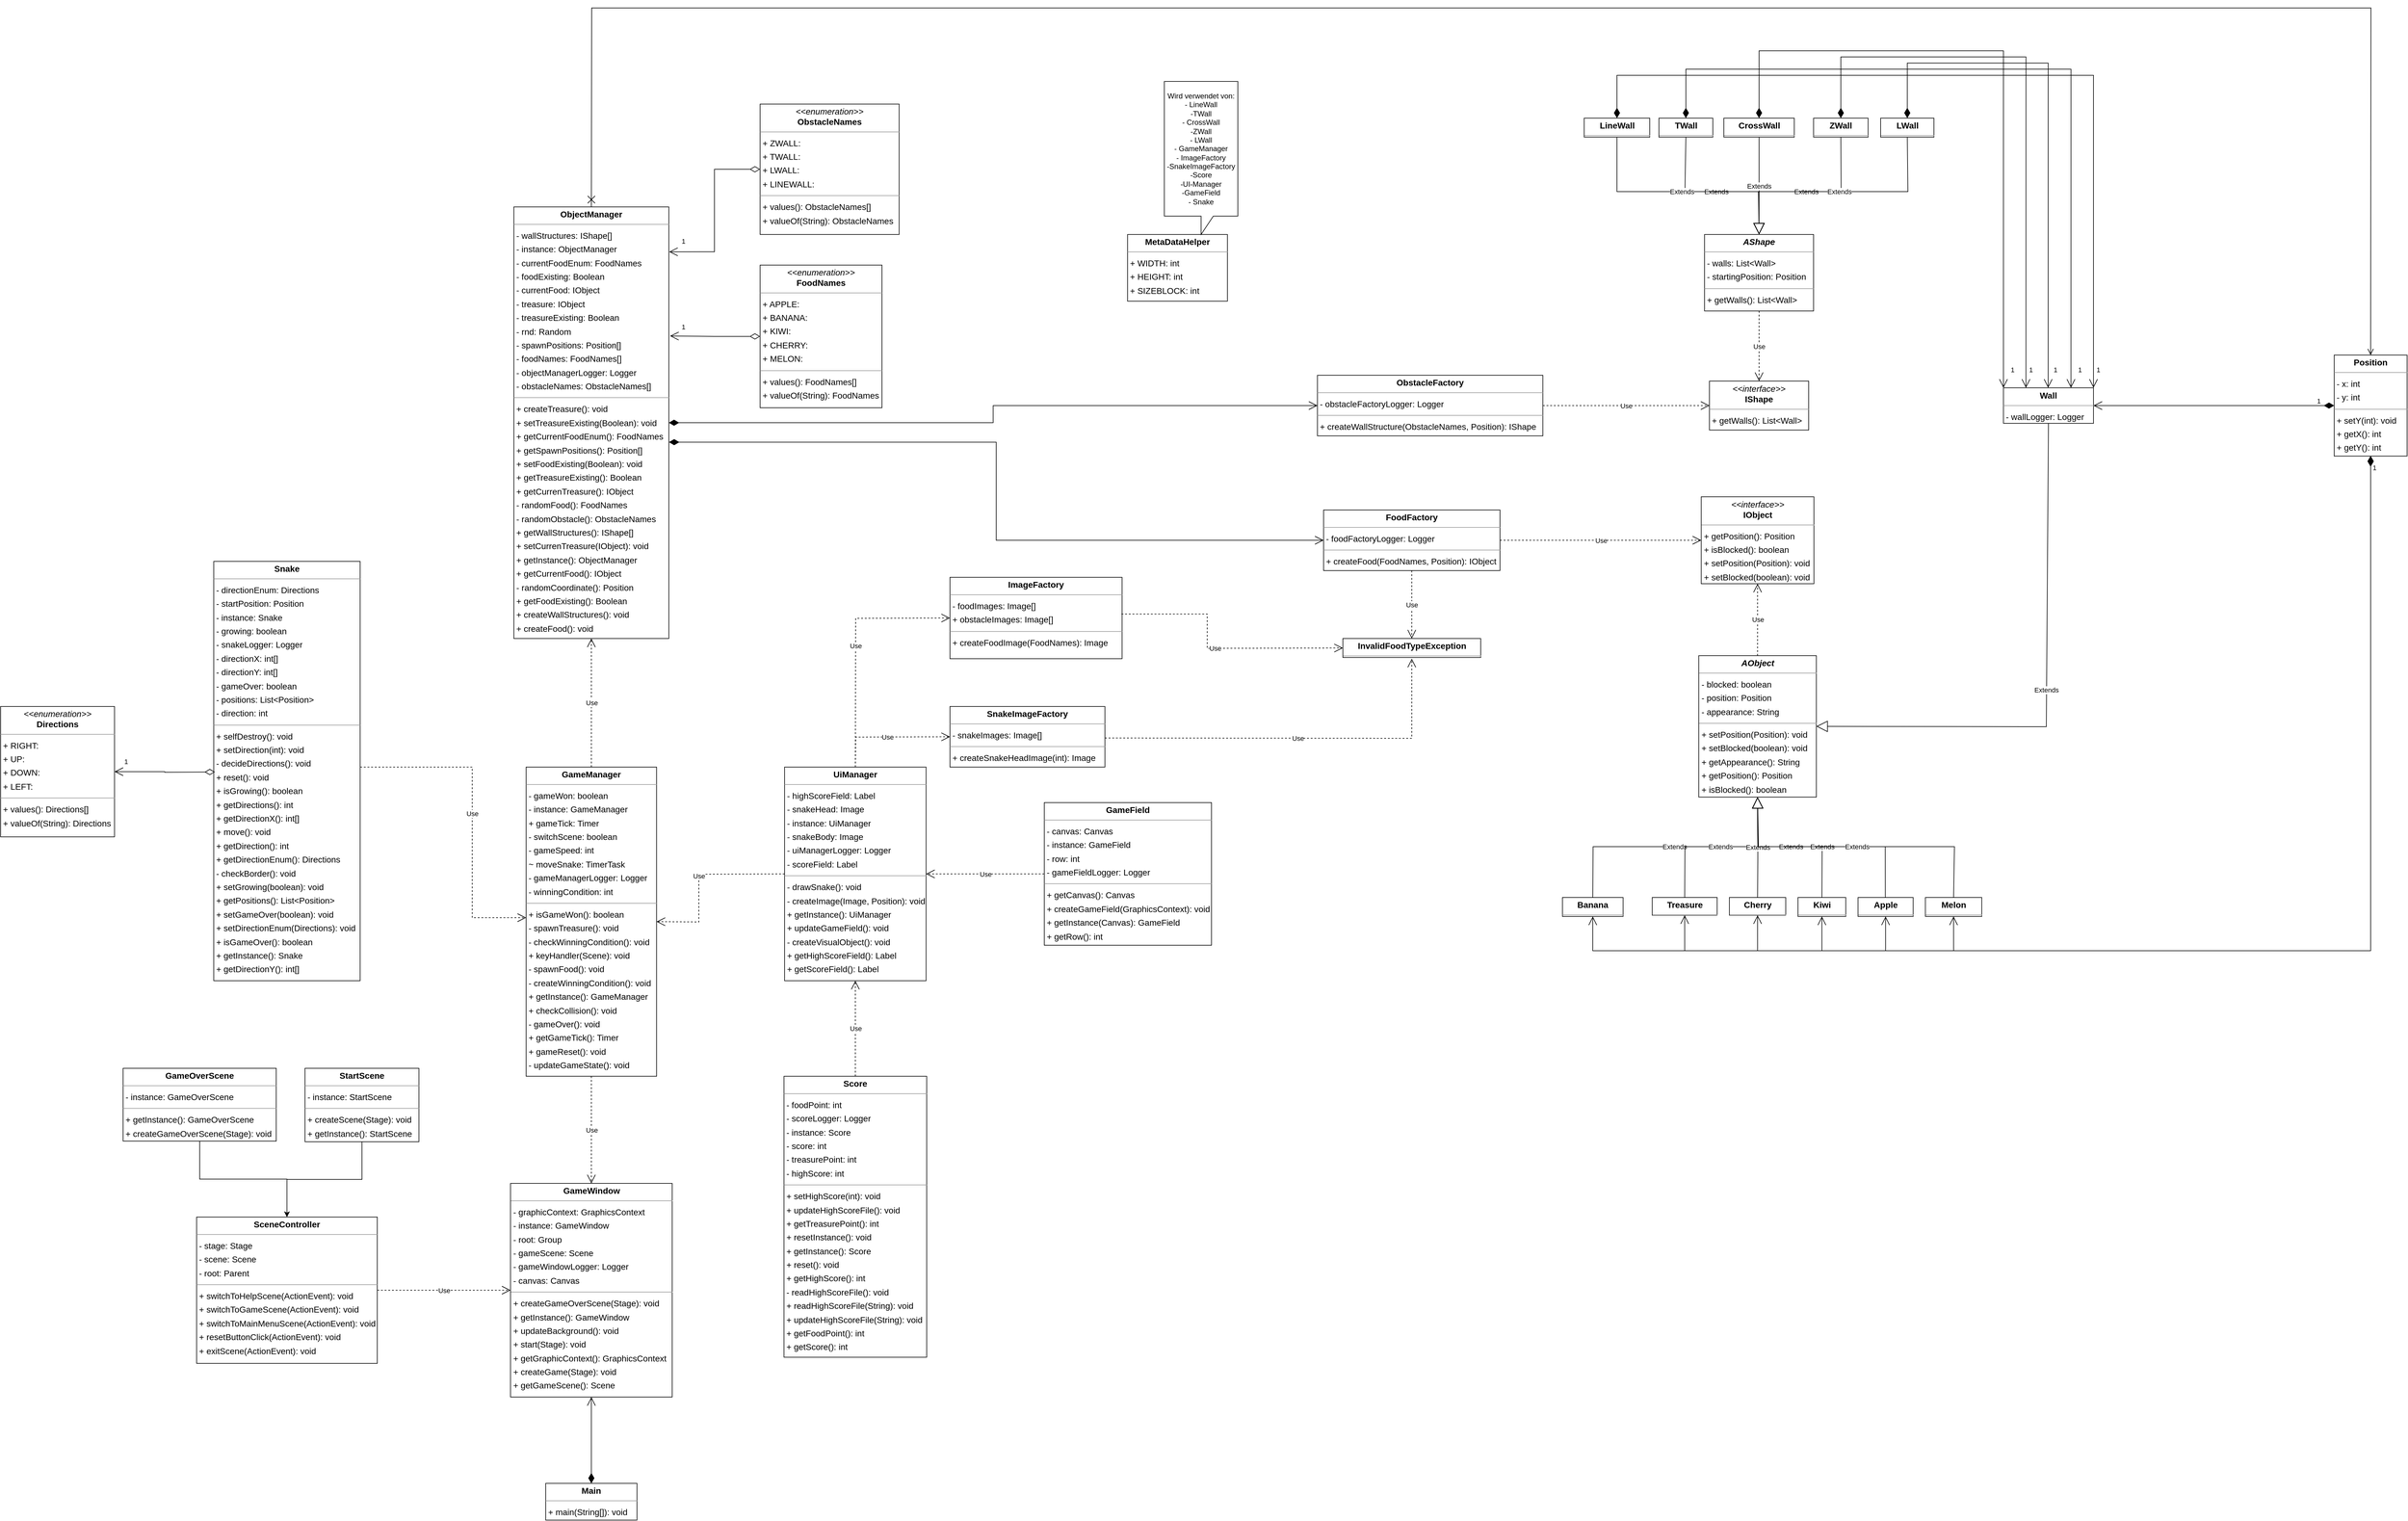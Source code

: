 <mxfile version="23.0.2" type="device">
  <diagram id="ifBEYoDfdchcPFEIM__y" name="Seite-1">
    <mxGraphModel dx="4212" dy="3076" grid="1" gridSize="10" guides="1" tooltips="1" connect="1" arrows="1" fold="1" page="0" pageScale="1" pageWidth="827" pageHeight="1169" background="none" math="0" shadow="0">
      <root>
        <mxCell id="0" />
        <mxCell id="1" parent="0" />
        <mxCell id="node25" value="&lt;p style=&quot;margin:0px;margin-top:4px;text-align:center;&quot;&gt;&lt;b&gt;&lt;i&gt;AObject&lt;/i&gt;&lt;/b&gt;&lt;/p&gt;&lt;hr size=&quot;1&quot;&gt;&lt;p style=&quot;margin:0 0 0 4px;line-height:1.6;&quot;&gt;- blocked: boolean&lt;br&gt;- position: Position&lt;br&gt;- appearance: String&lt;/p&gt;&lt;hr size=&quot;1&quot;&gt;&lt;p style=&quot;margin:0 0 0 4px;line-height:1.6;&quot;&gt;+ setPosition(Position): void&lt;br&gt;+ setBlocked(boolean): void&lt;br&gt;+ getAppearance(): String&lt;br&gt;+ getPosition(): Position&lt;br&gt;+ isBlocked(): boolean&lt;br&gt;+ setAppearance(String): void&lt;/p&gt;" style="verticalAlign=top;align=left;overflow=fill;fontSize=14;fontFamily=Helvetica;html=1;rounded=0;shadow=0;comic=0;labelBackgroundColor=none;strokeWidth=1;" parent="1" vertex="1">
          <mxGeometry x="1222.57" y="-232" width="192" height="231" as="geometry" />
        </mxCell>
        <mxCell id="node5" value="&lt;p style=&quot;margin:0px;margin-top:4px;text-align:center;&quot;&gt;&lt;b&gt;&lt;i&gt;AShape&lt;/i&gt;&lt;/b&gt;&lt;/p&gt;&lt;hr size=&quot;1&quot;&gt;&lt;p style=&quot;margin:0 0 0 4px;line-height:1.6;&quot;&gt;- walls: List&amp;lt;Wall&amp;gt;&lt;br&gt;- startingPosition: Position&lt;/p&gt;&lt;hr size=&quot;1&quot;&gt;&lt;p style=&quot;margin:0 0 0 4px;line-height:1.6;&quot;&gt;+ getWalls(): List&amp;lt;Wall&amp;gt;&lt;/p&gt;" style="verticalAlign=top;align=left;overflow=fill;fontSize=14;fontFamily=Helvetica;html=1;rounded=0;shadow=0;comic=0;labelBackgroundColor=none;strokeWidth=1;" parent="1" vertex="1">
          <mxGeometry x="1232" y="-920" width="178" height="125" as="geometry" />
        </mxCell>
        <mxCell id="node29" value="&lt;p style=&quot;margin:0px;margin-top:4px;text-align:center;&quot;&gt;&lt;b&gt;Apple&lt;/b&gt;&lt;/p&gt;&lt;hr size=&quot;1&quot;/&gt;" style="verticalAlign=top;align=left;overflow=fill;fontSize=14;fontFamily=Helvetica;html=1;rounded=0;shadow=0;comic=0;labelBackgroundColor=none;strokeWidth=1;" parent="1" vertex="1">
          <mxGeometry x="1482.57" y="163" width="90" height="31" as="geometry" />
        </mxCell>
        <mxCell id="node6" value="&lt;p style=&quot;margin:0px;margin-top:4px;text-align:center;&quot;&gt;&lt;b&gt;Banana&lt;/b&gt;&lt;/p&gt;&lt;hr size=&quot;1&quot;/&gt;" style="verticalAlign=top;align=left;overflow=fill;fontSize=14;fontFamily=Helvetica;html=1;rounded=0;shadow=0;comic=0;labelBackgroundColor=none;strokeWidth=1;" parent="1" vertex="1">
          <mxGeometry x="1000" y="163" width="99" height="31" as="geometry" />
        </mxCell>
        <mxCell id="node33" value="&lt;p style=&quot;margin:0px;margin-top:4px;text-align:center;&quot;&gt;&lt;b&gt;Cherry&lt;/b&gt;&lt;/p&gt;&lt;hr size=&quot;1&quot;/&gt;" style="verticalAlign=top;align=left;overflow=fill;fontSize=14;fontFamily=Helvetica;html=1;rounded=0;shadow=0;comic=0;labelBackgroundColor=none;strokeWidth=1;" parent="1" vertex="1">
          <mxGeometry x="1272.57" y="163" width="92" height="29" as="geometry" />
        </mxCell>
        <mxCell id="node23" value="&lt;p style=&quot;margin:0px;margin-top:4px;text-align:center;&quot;&gt;&lt;b&gt;CrossWall&lt;/b&gt;&lt;/p&gt;&lt;hr size=&quot;1&quot;/&gt;" style="verticalAlign=top;align=left;overflow=fill;fontSize=14;fontFamily=Helvetica;html=1;rounded=0;shadow=0;comic=0;labelBackgroundColor=none;strokeWidth=1;" parent="1" vertex="1">
          <mxGeometry x="1263.5" y="-1110" width="115" height="31" as="geometry" />
        </mxCell>
        <mxCell id="node32" value="&lt;p style=&quot;margin:0px;margin-top:4px;text-align:center;&quot;&gt;&lt;i&gt;&amp;lt;&amp;lt;enumeration&amp;gt;&amp;gt;&lt;/i&gt;&lt;br/&gt;&lt;b&gt;Directions&lt;/b&gt;&lt;/p&gt;&lt;hr size=&quot;1&quot;/&gt;&lt;p style=&quot;margin:0 0 0 4px;line-height:1.6;&quot;&gt;+ RIGHT: &lt;br/&gt;+ UP: &lt;br/&gt;+ DOWN: &lt;br/&gt;+ LEFT: &lt;/p&gt;&lt;hr size=&quot;1&quot;/&gt;&lt;p style=&quot;margin:0 0 0 4px;line-height:1.6;&quot;&gt;+ values(): Directions[]&lt;br/&gt;+ valueOf(String): Directions&lt;/p&gt;" style="verticalAlign=top;align=left;overflow=fill;fontSize=14;fontFamily=Helvetica;html=1;rounded=0;shadow=0;comic=0;labelBackgroundColor=none;strokeWidth=1;" parent="1" vertex="1">
          <mxGeometry x="-1550" y="-149" width="186" height="213" as="geometry" />
        </mxCell>
        <mxCell id="node20" value="&lt;p style=&quot;margin:0px;margin-top:4px;text-align:center;&quot;&gt;&lt;b&gt;FoodFactory&lt;/b&gt;&lt;/p&gt;&lt;hr size=&quot;1&quot;/&gt;&lt;p style=&quot;margin:0 0 0 4px;line-height:1.6;&quot;&gt;- foodFactoryLogger: Logger&lt;/p&gt;&lt;hr size=&quot;1&quot;/&gt;&lt;p style=&quot;margin:0 0 0 4px;line-height:1.6;&quot;&gt;+ createFood(FoodNames, Position): IObject&lt;/p&gt;" style="verticalAlign=top;align=left;overflow=fill;fontSize=14;fontFamily=Helvetica;html=1;rounded=0;shadow=0;comic=0;labelBackgroundColor=none;strokeWidth=1;" parent="1" vertex="1">
          <mxGeometry x="610" y="-470" width="288" height="99" as="geometry" />
        </mxCell>
        <mxCell id="node12" value="&lt;p style=&quot;margin:0px;margin-top:4px;text-align:center;&quot;&gt;&lt;i&gt;&amp;lt;&amp;lt;enumeration&amp;gt;&amp;gt;&lt;/i&gt;&lt;br/&gt;&lt;b&gt;FoodNames&lt;/b&gt;&lt;/p&gt;&lt;hr size=&quot;1&quot;/&gt;&lt;p style=&quot;margin:0 0 0 4px;line-height:1.6;&quot;&gt;+ APPLE: &lt;br/&gt;+ BANANA: &lt;br/&gt;+ KIWI: &lt;br/&gt;+ CHERRY: &lt;br/&gt;+ MELON: &lt;/p&gt;&lt;hr size=&quot;1&quot;/&gt;&lt;p style=&quot;margin:0 0 0 4px;line-height:1.6;&quot;&gt;+ values(): FoodNames[]&lt;br/&gt;+ valueOf(String): FoodNames&lt;/p&gt;" style="verticalAlign=top;align=left;overflow=fill;fontSize=14;fontFamily=Helvetica;html=1;rounded=0;shadow=0;comic=0;labelBackgroundColor=none;strokeWidth=1;" parent="1" vertex="1">
          <mxGeometry x="-310" y="-870" width="199" height="233" as="geometry" />
        </mxCell>
        <mxCell id="node18" value="&lt;p style=&quot;margin:0px;margin-top:4px;text-align:center;&quot;&gt;&lt;b&gt;GameField&lt;/b&gt;&lt;/p&gt;&lt;hr size=&quot;1&quot;/&gt;&lt;p style=&quot;margin:0 0 0 4px;line-height:1.6;&quot;&gt;- canvas: Canvas&lt;br/&gt;- instance: GameField&lt;br/&gt;- row: int&lt;br/&gt;- gameFieldLogger: Logger&lt;/p&gt;&lt;hr size=&quot;1&quot;/&gt;&lt;p style=&quot;margin:0 0 0 4px;line-height:1.6;&quot;&gt;+ getCanvas(): Canvas&lt;br/&gt;+ createGameField(GraphicsContext): void&lt;br/&gt;+ getInstance(Canvas): GameField&lt;br/&gt;+ getRow(): int&lt;/p&gt;" style="verticalAlign=top;align=left;overflow=fill;fontSize=14;fontFamily=Helvetica;html=1;rounded=0;shadow=0;comic=0;labelBackgroundColor=none;strokeWidth=1;" parent="1" vertex="1">
          <mxGeometry x="154" y="8" width="273" height="233" as="geometry" />
        </mxCell>
        <mxCell id="node27" value="&lt;p style=&quot;margin:0px;margin-top:4px;text-align:center;&quot;&gt;&lt;b&gt;GameManager&lt;/b&gt;&lt;/p&gt;&lt;hr size=&quot;1&quot;/&gt;&lt;p style=&quot;margin:0 0 0 4px;line-height:1.6;&quot;&gt;- gameWon: boolean&lt;br/&gt;- instance: GameManager&lt;br/&gt;+ gameTick: Timer&lt;br/&gt;- switchScene: boolean&lt;br/&gt;- gameSpeed: int&lt;br/&gt;~ moveSnake: TimerTask&lt;br/&gt;- gameManagerLogger: Logger&lt;br/&gt;- winningCondition: int&lt;/p&gt;&lt;hr size=&quot;1&quot;/&gt;&lt;p style=&quot;margin:0 0 0 4px;line-height:1.6;&quot;&gt;+ isGameWon(): boolean&lt;br/&gt;- spawnTreasure(): void&lt;br/&gt;- checkWinningCondition(): void&lt;br/&gt;+ keyHandler(Scene): void&lt;br/&gt;- spawnFood(): void&lt;br/&gt;- createWinningCondition(): void&lt;br/&gt;+ getInstance(): GameManager&lt;br/&gt;+ checkCollision(): void&lt;br/&gt;- gameOver(): void&lt;br/&gt;+ getGameTick(): Timer&lt;br/&gt;+ gameReset(): void&lt;br/&gt;- updateGameState(): void&lt;/p&gt;" style="verticalAlign=top;align=left;overflow=fill;fontSize=14;fontFamily=Helvetica;html=1;rounded=0;shadow=0;comic=0;labelBackgroundColor=none;strokeWidth=1;" parent="1" vertex="1">
          <mxGeometry x="-692" y="-50" width="213" height="505" as="geometry" />
        </mxCell>
        <mxCell id="R7NYiEnnaSbIDZajH532-14" style="edgeStyle=orthogonalEdgeStyle;rounded=0;orthogonalLoop=1;jettySize=auto;html=1;exitX=0.5;exitY=1;exitDx=0;exitDy=0;" parent="1" source="node15" target="node37" edge="1">
          <mxGeometry relative="1" as="geometry" />
        </mxCell>
        <mxCell id="node15" value="&lt;p style=&quot;margin:0px;margin-top:4px;text-align:center;&quot;&gt;&lt;b&gt;GameOverScene&lt;/b&gt;&lt;/p&gt;&lt;hr size=&quot;1&quot;/&gt;&lt;p style=&quot;margin:0 0 0 4px;line-height:1.6;&quot;&gt;- instance: GameOverScene&lt;/p&gt;&lt;hr size=&quot;1&quot;/&gt;&lt;p style=&quot;margin:0 0 0 4px;line-height:1.6;&quot;&gt;+ getInstance(): GameOverScene&lt;br/&gt;+ createGameOverScene(Stage): void&lt;/p&gt;" style="verticalAlign=top;align=left;overflow=fill;fontSize=14;fontFamily=Helvetica;html=1;rounded=0;shadow=0;comic=0;labelBackgroundColor=none;strokeWidth=1;" parent="1" vertex="1">
          <mxGeometry x="-1350" y="442" width="250" height="119" as="geometry" />
        </mxCell>
        <mxCell id="node1" value="&lt;p style=&quot;margin:0px;margin-top:4px;text-align:center;&quot;&gt;&lt;b&gt;GameWindow&lt;/b&gt;&lt;/p&gt;&lt;hr size=&quot;1&quot;/&gt;&lt;p style=&quot;margin:0 0 0 4px;line-height:1.6;&quot;&gt;- graphicContext: GraphicsContext&lt;br/&gt;- instance: GameWindow&lt;br/&gt;- root: Group&lt;br/&gt;- gameScene: Scene&lt;br/&gt;- gameWindowLogger: Logger&lt;br/&gt;- canvas: Canvas&lt;/p&gt;&lt;hr size=&quot;1&quot;/&gt;&lt;p style=&quot;margin:0 0 0 4px;line-height:1.6;&quot;&gt;+ createGameOverScene(Stage): void&lt;br/&gt;+ getInstance(): GameWindow&lt;br/&gt;+ updateBackground(): void&lt;br/&gt;+ start(Stage): void&lt;br/&gt;+ getGraphicContext(): GraphicsContext&lt;br/&gt;+ createGame(Stage): void&lt;br/&gt;+ getGameScene(): Scene&lt;/p&gt;" style="verticalAlign=top;align=left;overflow=fill;fontSize=14;fontFamily=Helvetica;html=1;rounded=0;shadow=0;comic=0;labelBackgroundColor=none;strokeWidth=1;" parent="1" vertex="1">
          <mxGeometry x="-717.5" y="630" width="264" height="349" as="geometry" />
        </mxCell>
        <mxCell id="node13" value="&lt;p style=&quot;margin:0px;margin-top:4px;text-align:center;&quot;&gt;&lt;i&gt;&amp;lt;&amp;lt;interface&amp;gt;&amp;gt;&lt;/i&gt;&lt;br/&gt;&lt;b&gt;IObject&lt;/b&gt;&lt;/p&gt;&lt;hr size=&quot;1&quot;/&gt;&lt;p style=&quot;margin:0 0 0 4px;line-height:1.6;&quot;&gt;+ getPosition(): Position&lt;br/&gt;+ isBlocked(): boolean&lt;br/&gt;+ setPosition(Position): void&lt;br/&gt;+ setBlocked(boolean): void&lt;br/&gt;+ getAppearance(): String&lt;/p&gt;" style="verticalAlign=top;align=left;overflow=fill;fontSize=14;fontFamily=Helvetica;html=1;rounded=0;shadow=0;comic=0;labelBackgroundColor=none;strokeWidth=1;" parent="1" vertex="1">
          <mxGeometry x="1226.57" y="-491.5" width="184" height="142" as="geometry" />
        </mxCell>
        <mxCell id="node4" value="&lt;p style=&quot;margin:0px;margin-top:4px;text-align:center;&quot;&gt;&lt;i&gt;&amp;lt;&amp;lt;interface&amp;gt;&amp;gt;&lt;/i&gt;&lt;br/&gt;&lt;b&gt;IShape&lt;/b&gt;&lt;/p&gt;&lt;hr size=&quot;1&quot;/&gt;&lt;p style=&quot;margin:0 0 0 4px;line-height:1.6;&quot;&gt;+ getWalls(): List&amp;lt;Wall&amp;gt;&lt;/p&gt;" style="verticalAlign=top;align=left;overflow=fill;fontSize=14;fontFamily=Helvetica;html=1;rounded=0;shadow=0;comic=0;labelBackgroundColor=none;strokeWidth=1;" parent="1" vertex="1">
          <mxGeometry x="1240.0" y="-680.5" width="162" height="80" as="geometry" />
        </mxCell>
        <mxCell id="node14" value="&lt;p style=&quot;margin:0px;margin-top:4px;text-align:center;&quot;&gt;&lt;b&gt;ImageFactory&lt;/b&gt;&lt;/p&gt;&lt;hr size=&quot;1&quot;/&gt;&lt;p style=&quot;margin:0 0 0 4px;line-height:1.6;&quot;&gt;- foodImages: Image[]&lt;br/&gt;+ obstacleImages: Image[]&lt;/p&gt;&lt;hr size=&quot;1&quot;/&gt;&lt;p style=&quot;margin:0 0 0 4px;line-height:1.6;&quot;&gt;+ createFoodImage(FoodNames): Image&lt;/p&gt;" style="verticalAlign=top;align=left;overflow=fill;fontSize=14;fontFamily=Helvetica;html=1;rounded=0;shadow=0;comic=0;labelBackgroundColor=none;strokeWidth=1;" parent="1" vertex="1">
          <mxGeometry y="-360" width="281" height="133" as="geometry" />
        </mxCell>
        <mxCell id="node35" value="&lt;p style=&quot;margin:0px;margin-top:4px;text-align:center;&quot;&gt;&lt;b&gt;InvalidFoodTypeException&lt;/b&gt;&lt;/p&gt;&lt;hr size=&quot;1&quot;/&gt;" style="verticalAlign=top;align=left;overflow=fill;fontSize=14;fontFamily=Helvetica;html=1;rounded=0;shadow=0;comic=0;labelBackgroundColor=none;strokeWidth=1;" parent="1" vertex="1">
          <mxGeometry x="641.5" y="-260" width="225" height="31" as="geometry" />
        </mxCell>
        <mxCell id="node31" value="&lt;p style=&quot;margin:0px;margin-top:4px;text-align:center;&quot;&gt;&lt;b&gt;Kiwi&lt;/b&gt;&lt;/p&gt;&lt;hr size=&quot;1&quot;/&gt;" style="verticalAlign=top;align=left;overflow=fill;fontSize=14;fontFamily=Helvetica;html=1;rounded=0;shadow=0;comic=0;labelBackgroundColor=none;strokeWidth=1;" parent="1" vertex="1">
          <mxGeometry x="1384.57" y="163" width="78" height="31" as="geometry" />
        </mxCell>
        <mxCell id="node36" value="&lt;p style=&quot;margin:0px;margin-top:4px;text-align:center;&quot;&gt;&lt;b&gt;LWall&lt;/b&gt;&lt;/p&gt;&lt;hr size=&quot;1&quot;/&gt;" style="verticalAlign=top;align=left;overflow=fill;fontSize=14;fontFamily=Helvetica;html=1;rounded=0;shadow=0;comic=0;labelBackgroundColor=none;strokeWidth=1;" parent="1" vertex="1">
          <mxGeometry x="1519.5" y="-1110" width="87" height="31" as="geometry" />
        </mxCell>
        <mxCell id="node7" value="&lt;p style=&quot;margin:0px;margin-top:4px;text-align:center;&quot;&gt;&lt;b&gt;LineWall&lt;/b&gt;&lt;/p&gt;&lt;hr size=&quot;1&quot;/&gt;" style="verticalAlign=top;align=left;overflow=fill;fontSize=14;fontFamily=Helvetica;html=1;rounded=0;shadow=0;comic=0;labelBackgroundColor=none;strokeWidth=1;" parent="1" vertex="1">
          <mxGeometry x="1035.5" y="-1110" width="107" height="31" as="geometry" />
        </mxCell>
        <mxCell id="node22" value="&lt;p style=&quot;margin:0px;margin-top:4px;text-align:center;&quot;&gt;&lt;b&gt;Main&lt;/b&gt;&lt;/p&gt;&lt;hr size=&quot;1&quot;/&gt;&lt;p style=&quot;margin:0 0 0 4px;line-height:1.6;&quot;&gt;+ main(String[]): void&lt;/p&gt;" style="verticalAlign=top;align=left;overflow=fill;fontSize=14;fontFamily=Helvetica;html=1;rounded=0;shadow=0;comic=0;labelBackgroundColor=none;strokeWidth=1;" parent="1" vertex="1">
          <mxGeometry x="-660" y="1120" width="149" height="60" as="geometry" />
        </mxCell>
        <mxCell id="node17" value="&lt;p style=&quot;margin:0px;margin-top:4px;text-align:center;&quot;&gt;&lt;b&gt;Melon&lt;/b&gt;&lt;/p&gt;&lt;hr size=&quot;1&quot;/&gt;" style="verticalAlign=top;align=left;overflow=fill;fontSize=14;fontFamily=Helvetica;html=1;rounded=0;shadow=0;comic=0;labelBackgroundColor=none;strokeWidth=1;" parent="1" vertex="1">
          <mxGeometry x="1592.57" y="163" width="92" height="31" as="geometry" />
        </mxCell>
        <mxCell id="node34" value="&lt;p style=&quot;margin:0px;margin-top:4px;text-align:center;&quot;&gt;&lt;b&gt;MetaDataHelper&lt;/b&gt;&lt;/p&gt;&lt;hr size=&quot;1&quot;/&gt;&lt;p style=&quot;margin:0 0 0 4px;line-height:1.6;&quot;&gt;+ WIDTH: int&lt;br/&gt;+ HEIGHT: int&lt;br/&gt;+ SIZEBLOCK: int&lt;/p&gt;" style="verticalAlign=top;align=left;overflow=fill;fontSize=14;fontFamily=Helvetica;html=1;rounded=0;shadow=0;comic=0;labelBackgroundColor=none;strokeWidth=1;" parent="1" vertex="1">
          <mxGeometry x="290" y="-920" width="163" height="109" as="geometry" />
        </mxCell>
        <mxCell id="node3" value="&lt;p style=&quot;margin:0px;margin-top:4px;text-align:center;&quot;&gt;&lt;b&gt;ObjectManager&lt;/b&gt;&lt;/p&gt;&lt;hr size=&quot;1&quot;/&gt;&lt;p style=&quot;margin:0 0 0 4px;line-height:1.6;&quot;&gt;- wallStructures: IShape[]&lt;br/&gt;- instance: ObjectManager&lt;br/&gt;- currentFoodEnum: FoodNames&lt;br/&gt;- foodExisting: Boolean&lt;br/&gt;- currentFood: IObject&lt;br/&gt;- treasure: IObject&lt;br/&gt;- treasureExisting: Boolean&lt;br/&gt;- rnd: Random&lt;br/&gt;- spawnPositions: Position[]&lt;br/&gt;- foodNames: FoodNames[]&lt;br/&gt;- objectManagerLogger: Logger&lt;br/&gt;- obstacleNames: ObstacleNames[]&lt;/p&gt;&lt;hr size=&quot;1&quot;/&gt;&lt;p style=&quot;margin:0 0 0 4px;line-height:1.6;&quot;&gt;+ createTreasure(): void&lt;br/&gt;+ setTreasureExisting(Boolean): void&lt;br/&gt;+ getCurrentFoodEnum(): FoodNames&lt;br/&gt;+ getSpawnPositions(): Position[]&lt;br/&gt;+ setFoodExisting(Boolean): void&lt;br/&gt;+ getTreasureExisting(): Boolean&lt;br/&gt;+ getCurrenTreasure(): IObject&lt;br/&gt;- randomFood(): FoodNames&lt;br/&gt;- randomObstacle(): ObstacleNames&lt;br/&gt;+ getWallStructures(): IShape[]&lt;br/&gt;+ setCurrenTreasure(IObject): void&lt;br/&gt;+ getInstance(): ObjectManager&lt;br/&gt;+ getCurrentFood(): IObject&lt;br/&gt;- randomCoordinate(): Position&lt;br/&gt;+ getFoodExisting(): Boolean&lt;br/&gt;+ createWallStructures(): void&lt;br/&gt;+ createFood(): void&lt;/p&gt;" style="verticalAlign=top;align=left;overflow=fill;fontSize=14;fontFamily=Helvetica;html=1;rounded=0;shadow=0;comic=0;labelBackgroundColor=none;strokeWidth=1;" parent="1" vertex="1">
          <mxGeometry x="-712.0" y="-965" width="253" height="705" as="geometry" />
        </mxCell>
        <mxCell id="node24" value="&lt;p style=&quot;margin:0px;margin-top:4px;text-align:center;&quot;&gt;&lt;b&gt;ObstacleFactory&lt;/b&gt;&lt;/p&gt;&lt;hr size=&quot;1&quot;&gt;&lt;p style=&quot;margin:0 0 0 4px;line-height:1.6;&quot;&gt;- obstacleFactoryLogger: Logger&lt;/p&gt;&lt;hr size=&quot;1&quot;&gt;&lt;p style=&quot;margin:0 0 0 4px;line-height:1.6;&quot;&gt;+ createWallStructure(ObstacleNames, Position): IShape&lt;/p&gt;" style="verticalAlign=top;align=left;overflow=fill;fontSize=14;fontFamily=Helvetica;html=1;rounded=0;shadow=0;comic=0;labelBackgroundColor=none;strokeWidth=1;" parent="1" vertex="1">
          <mxGeometry x="600" y="-690" width="368" height="99" as="geometry" />
        </mxCell>
        <mxCell id="node28" value="&lt;p style=&quot;margin:0px;margin-top:4px;text-align:center;&quot;&gt;&lt;i&gt;&amp;lt;&amp;lt;enumeration&amp;gt;&amp;gt;&lt;/i&gt;&lt;br/&gt;&lt;b&gt;ObstacleNames&lt;/b&gt;&lt;/p&gt;&lt;hr size=&quot;1&quot;/&gt;&lt;p style=&quot;margin:0 0 0 4px;line-height:1.6;&quot;&gt;+ ZWALL: &lt;br/&gt;+ TWALL: &lt;br/&gt;+ LWALL: &lt;br/&gt;+ LINEWALL: &lt;/p&gt;&lt;hr size=&quot;1&quot;/&gt;&lt;p style=&quot;margin:0 0 0 4px;line-height:1.6;&quot;&gt;+ values(): ObstacleNames[]&lt;br/&gt;+ valueOf(String): ObstacleNames&lt;/p&gt;" style="verticalAlign=top;align=left;overflow=fill;fontSize=14;fontFamily=Helvetica;html=1;rounded=0;shadow=0;comic=0;labelBackgroundColor=none;strokeWidth=1;" parent="1" vertex="1">
          <mxGeometry x="-310" y="-1133" width="227" height="213" as="geometry" />
        </mxCell>
        <mxCell id="node26" value="&lt;p style=&quot;margin:0px;margin-top:4px;text-align:center;&quot;&gt;&lt;b&gt;Position&lt;/b&gt;&lt;/p&gt;&lt;hr size=&quot;1&quot;/&gt;&lt;p style=&quot;margin:0 0 0 4px;line-height:1.6;&quot;&gt;- x: int&lt;br/&gt;- y: int&lt;/p&gt;&lt;hr size=&quot;1&quot;/&gt;&lt;p style=&quot;margin:0 0 0 4px;line-height:1.6;&quot;&gt;+ setY(int): void&lt;br/&gt;+ getX(): int&lt;br/&gt;+ getY(): int&lt;br/&gt;+ setX(int): void&lt;/p&gt;" style="verticalAlign=top;align=left;overflow=fill;fontSize=14;fontFamily=Helvetica;html=1;rounded=0;shadow=0;comic=0;labelBackgroundColor=none;strokeWidth=1;" parent="1" vertex="1">
          <mxGeometry x="2260.0" y="-723" width="119" height="165" as="geometry" />
        </mxCell>
        <mxCell id="node37" value="&lt;p style=&quot;margin:0px;margin-top:4px;text-align:center;&quot;&gt;&lt;b&gt;SceneController&lt;/b&gt;&lt;/p&gt;&lt;hr size=&quot;1&quot;/&gt;&lt;p style=&quot;margin:0 0 0 4px;line-height:1.6;&quot;&gt;- stage: Stage&lt;br/&gt;- scene: Scene&lt;br/&gt;- root: Parent&lt;/p&gt;&lt;hr size=&quot;1&quot;/&gt;&lt;p style=&quot;margin:0 0 0 4px;line-height:1.6;&quot;&gt;+ switchToHelpScene(ActionEvent): void&lt;br/&gt;+ switchToGameScene(ActionEvent): void&lt;br/&gt;+ switchToMainMenuScene(ActionEvent): void&lt;br/&gt;+ resetButtonClick(ActionEvent): void&lt;br/&gt;+ exitScene(ActionEvent): void&lt;/p&gt;" style="verticalAlign=top;align=left;overflow=fill;fontSize=14;fontFamily=Helvetica;html=1;rounded=0;shadow=0;comic=0;labelBackgroundColor=none;strokeWidth=1;" parent="1" vertex="1">
          <mxGeometry x="-1230" y="685" width="295" height="239" as="geometry" />
        </mxCell>
        <mxCell id="node30" value="&lt;p style=&quot;margin:0px;margin-top:4px;text-align:center;&quot;&gt;&lt;b&gt;Score&lt;/b&gt;&lt;/p&gt;&lt;hr size=&quot;1&quot;/&gt;&lt;p style=&quot;margin:0 0 0 4px;line-height:1.6;&quot;&gt;- foodPoint: int&lt;br/&gt;- scoreLogger: Logger&lt;br/&gt;- instance: Score&lt;br/&gt;- score: int&lt;br/&gt;- treasurePoint: int&lt;br/&gt;- highScore: int&lt;/p&gt;&lt;hr size=&quot;1&quot;/&gt;&lt;p style=&quot;margin:0 0 0 4px;line-height:1.6;&quot;&gt;+ setHighScore(int): void&lt;br/&gt;+ updateHighScoreFile(): void&lt;br/&gt;+ getTreasurePoint(): int&lt;br/&gt;+ resetInstance(): void&lt;br/&gt;+ getInstance(): Score&lt;br/&gt;+ reset(): void&lt;br/&gt;+ getHighScore(): int&lt;br/&gt;- readHighScoreFile(): void&lt;br/&gt;+ readHighScoreFile(String): void&lt;br/&gt;+ updateHighScoreFile(String): void&lt;br/&gt;+ getFoodPoint(): int&lt;br/&gt;+ getScore(): int&lt;br/&gt;+ setScore(int): void&lt;/p&gt;" style="verticalAlign=top;align=left;overflow=fill;fontSize=14;fontFamily=Helvetica;html=1;rounded=0;shadow=0;comic=0;labelBackgroundColor=none;strokeWidth=1;" parent="1" vertex="1">
          <mxGeometry x="-271" y="455" width="233" height="459" as="geometry" />
        </mxCell>
        <mxCell id="node10" value="&lt;p style=&quot;margin:0px;margin-top:4px;text-align:center;&quot;&gt;&lt;b&gt;Snake&lt;/b&gt;&lt;/p&gt;&lt;hr size=&quot;1&quot;/&gt;&lt;p style=&quot;margin:0 0 0 4px;line-height:1.6;&quot;&gt;- directionEnum: Directions&lt;br/&gt;- startPosition: Position&lt;br/&gt;- instance: Snake&lt;br/&gt;- growing: boolean&lt;br/&gt;- snakeLogger: Logger&lt;br/&gt;- directionX: int[]&lt;br/&gt;- directionY: int[]&lt;br/&gt;- gameOver: boolean&lt;br/&gt;- positions: List&amp;lt;Position&amp;gt;&lt;br/&gt;- direction: int&lt;/p&gt;&lt;hr size=&quot;1&quot;/&gt;&lt;p style=&quot;margin:0 0 0 4px;line-height:1.6;&quot;&gt;+ selfDestroy(): void&lt;br/&gt;+ setDirection(int): void&lt;br/&gt;- decideDirections(): void&lt;br/&gt;+ reset(): void&lt;br/&gt;+ isGrowing(): boolean&lt;br/&gt;+ getDirections(): int&lt;br/&gt;+ getDirectionX(): int[]&lt;br/&gt;+ move(): void&lt;br/&gt;+ getDirection(): int&lt;br/&gt;+ getDirectionEnum(): Directions&lt;br/&gt;- checkBorder(): void&lt;br/&gt;+ setGrowing(boolean): void&lt;br/&gt;+ getPositions(): List&amp;lt;Position&amp;gt;&lt;br/&gt;+ setGameOver(boolean): void&lt;br/&gt;+ setDirectionEnum(Directions): void&lt;br/&gt;+ isGameOver(): boolean&lt;br/&gt;+ getInstance(): Snake&lt;br/&gt;+ getDirectionY(): int[]&lt;/p&gt;" style="verticalAlign=top;align=left;overflow=fill;fontSize=14;fontFamily=Helvetica;html=1;rounded=0;shadow=0;comic=0;labelBackgroundColor=none;strokeWidth=1;" parent="1" vertex="1">
          <mxGeometry x="-1202.0" y="-386" width="239" height="685" as="geometry" />
        </mxCell>
        <mxCell id="node2" value="&lt;p style=&quot;margin:0px;margin-top:4px;text-align:center;&quot;&gt;&lt;b&gt;SnakeImageFactory&lt;/b&gt;&lt;/p&gt;&lt;hr size=&quot;1&quot;/&gt;&lt;p style=&quot;margin:0 0 0 4px;line-height:1.6;&quot;&gt;- snakeImages: Image[]&lt;/p&gt;&lt;hr size=&quot;1&quot;/&gt;&lt;p style=&quot;margin:0 0 0 4px;line-height:1.6;&quot;&gt;+ createSnakeHeadImage(int): Image&lt;/p&gt;" style="verticalAlign=top;align=left;overflow=fill;fontSize=14;fontFamily=Helvetica;html=1;rounded=0;shadow=0;comic=0;labelBackgroundColor=none;strokeWidth=1;" parent="1" vertex="1">
          <mxGeometry y="-149" width="253" height="99" as="geometry" />
        </mxCell>
        <mxCell id="R7NYiEnnaSbIDZajH532-15" style="edgeStyle=orthogonalEdgeStyle;rounded=0;orthogonalLoop=1;jettySize=auto;html=1;exitX=0.5;exitY=1;exitDx=0;exitDy=0;entryX=0.5;entryY=0;entryDx=0;entryDy=0;" parent="1" source="node0" target="node37" edge="1">
          <mxGeometry relative="1" as="geometry" />
        </mxCell>
        <mxCell id="node0" value="&lt;p style=&quot;margin:0px;margin-top:4px;text-align:center;&quot;&gt;&lt;b&gt;StartScene&lt;/b&gt;&lt;/p&gt;&lt;hr size=&quot;1&quot;/&gt;&lt;p style=&quot;margin:0 0 0 4px;line-height:1.6;&quot;&gt;- instance: StartScene&lt;/p&gt;&lt;hr size=&quot;1&quot;/&gt;&lt;p style=&quot;margin:0 0 0 4px;line-height:1.6;&quot;&gt;+ createScene(Stage): void&lt;br/&gt;+ getInstance(): StartScene&lt;/p&gt;" style="verticalAlign=top;align=left;overflow=fill;fontSize=14;fontFamily=Helvetica;html=1;rounded=0;shadow=0;comic=0;labelBackgroundColor=none;strokeWidth=1;" parent="1" vertex="1">
          <mxGeometry x="-1053" y="442" width="186" height="120" as="geometry" />
        </mxCell>
        <mxCell id="node9" value="&lt;p style=&quot;margin:0px;margin-top:4px;text-align:center;&quot;&gt;&lt;b&gt;TWall&lt;/b&gt;&lt;/p&gt;&lt;hr size=&quot;1&quot;/&gt;" style="verticalAlign=top;align=left;overflow=fill;fontSize=14;fontFamily=Helvetica;html=1;rounded=0;shadow=0;comic=0;labelBackgroundColor=none;strokeWidth=1;" parent="1" vertex="1">
          <mxGeometry x="1157.5" y="-1110" width="88" height="31" as="geometry" />
        </mxCell>
        <mxCell id="node19" value="&lt;p style=&quot;margin:0px;margin-top:4px;text-align:center;&quot;&gt;&lt;b&gt;Treasure&lt;/b&gt;&lt;/p&gt;&lt;hr size=&quot;1&quot;/&gt;" style="verticalAlign=top;align=left;overflow=fill;fontSize=14;fontFamily=Helvetica;html=1;rounded=0;shadow=0;comic=0;labelBackgroundColor=none;strokeWidth=1;" parent="1" vertex="1">
          <mxGeometry x="1146.57" y="163" width="106" height="29" as="geometry" />
        </mxCell>
        <mxCell id="node16" value="&lt;p style=&quot;margin:0px;margin-top:4px;text-align:center;&quot;&gt;&lt;b&gt;UiManager&lt;/b&gt;&lt;/p&gt;&lt;hr size=&quot;1&quot;/&gt;&lt;p style=&quot;margin:0 0 0 4px;line-height:1.6;&quot;&gt;- highScoreField: Label&lt;br/&gt;- snakeHead: Image&lt;br/&gt;- instance: UiManager&lt;br/&gt;- snakeBody: Image&lt;br/&gt;- uiManagerLogger: Logger&lt;br/&gt;- scoreField: Label&lt;/p&gt;&lt;hr size=&quot;1&quot;/&gt;&lt;p style=&quot;margin:0 0 0 4px;line-height:1.6;&quot;&gt;- drawSnake(): void&lt;br/&gt;- createImage(Image, Position): void&lt;br/&gt;+ getInstance(): UiManager&lt;br/&gt;+ updateGameField(): void&lt;br/&gt;- createVisualObject(): void&lt;br/&gt;+ getHighScoreField(): Label&lt;br/&gt;+ getScoreField(): Label&lt;/p&gt;" style="verticalAlign=top;align=left;overflow=fill;fontSize=14;fontFamily=Helvetica;html=1;rounded=0;shadow=0;comic=0;labelBackgroundColor=none;strokeWidth=1;" parent="1" vertex="1">
          <mxGeometry x="-270" y="-50" width="231" height="349" as="geometry" />
        </mxCell>
        <mxCell id="node8" value="&lt;p style=&quot;margin:0px;margin-top:4px;text-align:center;&quot;&gt;&lt;b&gt;Wall&lt;/b&gt;&lt;/p&gt;&lt;hr size=&quot;1&quot;/&gt;&lt;p style=&quot;margin:0 0 0 4px;line-height:1.6;&quot;&gt;- wallLogger: Logger&lt;/p&gt;" style="verticalAlign=top;align=left;overflow=fill;fontSize=14;fontFamily=Helvetica;html=1;rounded=0;shadow=0;comic=0;labelBackgroundColor=none;strokeWidth=1;" parent="1" vertex="1">
          <mxGeometry x="1720" y="-669.5" width="147" height="58" as="geometry" />
        </mxCell>
        <mxCell id="node11" value="&lt;p style=&quot;margin:0px;margin-top:4px;text-align:center;&quot;&gt;&lt;b&gt;ZWall&lt;/b&gt;&lt;/p&gt;&lt;hr size=&quot;1&quot;/&gt;" style="verticalAlign=top;align=left;overflow=fill;fontSize=14;fontFamily=Helvetica;html=1;rounded=0;shadow=0;comic=0;labelBackgroundColor=none;strokeWidth=1;" parent="1" vertex="1">
          <mxGeometry x="1410" y="-1110" width="89" height="31" as="geometry" />
        </mxCell>
        <mxCell id="R7NYiEnnaSbIDZajH532-89" value="Use" style="endArrow=open;endSize=12;dashed=1;html=1;rounded=0;exitX=0.5;exitY=1;exitDx=0;exitDy=0;entryX=0.5;entryY=0;entryDx=0;entryDy=0;" parent="1" source="node5" target="node4" edge="1">
          <mxGeometry width="160" relative="1" as="geometry">
            <mxPoint x="1350" y="-590" as="sourcePoint" />
            <mxPoint x="1510" y="-590" as="targetPoint" />
          </mxGeometry>
        </mxCell>
        <mxCell id="R7NYiEnnaSbIDZajH532-90" value="Use" style="endArrow=open;endSize=12;dashed=1;html=1;rounded=0;exitX=0.5;exitY=0;exitDx=0;exitDy=0;entryX=0.5;entryY=1;entryDx=0;entryDy=0;" parent="1" source="node25" target="node13" edge="1">
          <mxGeometry width="160" relative="1" as="geometry">
            <mxPoint x="1310" y="-540" as="sourcePoint" />
            <mxPoint x="1470" y="-540" as="targetPoint" />
          </mxGeometry>
        </mxCell>
        <mxCell id="R7NYiEnnaSbIDZajH532-95" value="1" style="endArrow=open;html=1;endSize=12;startArrow=diamondThin;startSize=14;startFill=0;edgeStyle=orthogonalEdgeStyle;align=left;verticalAlign=bottom;rounded=0;entryX=1;entryY=0.5;entryDx=0;entryDy=0;" parent="1" target="node32" edge="1">
          <mxGeometry x="0.828" y="-8" relative="1" as="geometry">
            <mxPoint x="-1200" y="-42" as="sourcePoint" />
            <mxPoint x="-1190" y="30" as="targetPoint" />
            <mxPoint as="offset" />
          </mxGeometry>
        </mxCell>
        <mxCell id="R7NYiEnnaSbIDZajH532-96" value="1" style="endArrow=open;html=1;endSize=12;startArrow=diamondThin;startSize=14;startFill=0;edgeStyle=orthogonalEdgeStyle;align=left;verticalAlign=bottom;rounded=0;exitX=0;exitY=0.5;exitDx=0;exitDy=0;entryX=1.008;entryY=0.299;entryDx=0;entryDy=0;entryPerimeter=0;" parent="1" source="node12" target="node3" edge="1">
          <mxGeometry x="0.77" y="-6" relative="1" as="geometry">
            <mxPoint x="-450" y="-750" as="sourcePoint" />
            <mxPoint x="-290" y="-750" as="targetPoint" />
            <mxPoint as="offset" />
          </mxGeometry>
        </mxCell>
        <mxCell id="R7NYiEnnaSbIDZajH532-97" value="1" style="endArrow=open;html=1;endSize=12;startArrow=diamondThin;startSize=14;startFill=0;edgeStyle=orthogonalEdgeStyle;align=left;verticalAlign=bottom;rounded=0;exitX=0;exitY=0.5;exitDx=0;exitDy=0;entryX=1.002;entryY=0.104;entryDx=0;entryDy=0;entryPerimeter=0;" parent="1" source="node28" target="node3" edge="1">
          <mxGeometry x="0.869" y="-8" relative="1" as="geometry">
            <mxPoint x="-490" y="-1040" as="sourcePoint" />
            <mxPoint x="-330" y="-1040" as="targetPoint" />
            <mxPoint as="offset" />
          </mxGeometry>
        </mxCell>
        <mxCell id="R7NYiEnnaSbIDZajH532-98" value="Use" style="endArrow=open;endSize=12;dashed=1;html=1;rounded=0;exitX=1;exitY=0.5;exitDx=0;exitDy=0;entryX=0.5;entryY=1;entryDx=0;entryDy=0;" parent="1" edge="1">
          <mxGeometry width="160" relative="1" as="geometry">
            <mxPoint x="253" y="-97.5" as="sourcePoint" />
            <mxPoint x="754" y="-227" as="targetPoint" />
            <Array as="points">
              <mxPoint x="754" y="-97" />
            </Array>
          </mxGeometry>
        </mxCell>
        <mxCell id="R7NYiEnnaSbIDZajH532-99" value="Use" style="endArrow=open;endSize=12;dashed=1;html=1;rounded=0;entryX=0;entryY=0.5;entryDx=0;entryDy=0;" parent="1" target="node35" edge="1">
          <mxGeometry width="160" relative="1" as="geometry">
            <mxPoint x="280" y="-300" as="sourcePoint" />
            <mxPoint x="490" y="-300" as="targetPoint" />
            <Array as="points">
              <mxPoint x="420" y="-300" />
              <mxPoint x="420" y="-244" />
            </Array>
          </mxGeometry>
        </mxCell>
        <mxCell id="R7NYiEnnaSbIDZajH532-100" value="Use" style="endArrow=open;endSize=12;dashed=1;html=1;rounded=0;exitX=0.5;exitY=1;exitDx=0;exitDy=0;entryX=0.5;entryY=0;entryDx=0;entryDy=0;" parent="1" source="node20" target="node35" edge="1">
          <mxGeometry width="160" relative="1" as="geometry">
            <mxPoint x="770" y="-320" as="sourcePoint" />
            <mxPoint x="930" y="-320" as="targetPoint" />
          </mxGeometry>
        </mxCell>
        <mxCell id="R7NYiEnnaSbIDZajH532-102" value="Use" style="endArrow=open;endSize=12;dashed=1;html=1;rounded=0;exitX=1;exitY=0.5;exitDx=0;exitDy=0;entryX=0;entryY=0.5;entryDx=0;entryDy=0;" parent="1" source="node24" target="node4" edge="1">
          <mxGeometry width="160" relative="1" as="geometry">
            <mxPoint x="1020" y="-640" as="sourcePoint" />
            <mxPoint x="1180" y="-640" as="targetPoint" />
          </mxGeometry>
        </mxCell>
        <mxCell id="R7NYiEnnaSbIDZajH532-103" value="Use" style="endArrow=open;endSize=12;dashed=1;html=1;rounded=0;exitX=1;exitY=0.5;exitDx=0;exitDy=0;entryX=0;entryY=0.5;entryDx=0;entryDy=0;" parent="1" source="node20" target="node13" edge="1">
          <mxGeometry width="160" relative="1" as="geometry">
            <mxPoint x="930" y="-420" as="sourcePoint" />
            <mxPoint x="1090" y="-420" as="targetPoint" />
          </mxGeometry>
        </mxCell>
        <mxCell id="R7NYiEnnaSbIDZajH532-104" value="" style="endArrow=open;html=1;endSize=12;startArrow=diamondThin;startSize=14;startFill=1;edgeStyle=orthogonalEdgeStyle;align=left;verticalAlign=bottom;rounded=0;exitX=1;exitY=0.5;exitDx=0;exitDy=0;entryX=0;entryY=0.5;entryDx=0;entryDy=0;" parent="1" source="node3" target="node24" edge="1">
          <mxGeometry x="-0.928" y="18" relative="1" as="geometry">
            <mxPoint x="-360" y="-570" as="sourcePoint" />
            <mxPoint x="-200" y="-570" as="targetPoint" />
            <mxPoint as="offset" />
          </mxGeometry>
        </mxCell>
        <mxCell id="R7NYiEnnaSbIDZajH532-105" value="" style="endArrow=open;html=1;endSize=12;startArrow=diamondThin;startSize=14;startFill=1;edgeStyle=orthogonalEdgeStyle;align=left;verticalAlign=bottom;rounded=0;exitX=1.001;exitY=0.545;exitDx=0;exitDy=0;exitPerimeter=0;entryX=0;entryY=0.5;entryDx=0;entryDy=0;" parent="1" source="node3" target="node20" edge="1">
          <mxGeometry x="-1" y="3" relative="1" as="geometry">
            <mxPoint x="-390" y="-550" as="sourcePoint" />
            <mxPoint x="-230" y="-550" as="targetPoint" />
          </mxGeometry>
        </mxCell>
        <mxCell id="R7NYiEnnaSbIDZajH532-106" value="Extends" style="endArrow=block;endSize=16;endFill=0;html=1;rounded=0;exitX=0.5;exitY=0;exitDx=0;exitDy=0;entryX=0.5;entryY=1;entryDx=0;entryDy=0;" parent="1" source="node6" target="node25" edge="1">
          <mxGeometry width="160" relative="1" as="geometry">
            <mxPoint x="1050" y="120" as="sourcePoint" />
            <mxPoint x="1210" y="120" as="targetPoint" />
            <Array as="points">
              <mxPoint x="1050" y="80" />
              <mxPoint x="1319" y="80" />
            </Array>
          </mxGeometry>
        </mxCell>
        <mxCell id="R7NYiEnnaSbIDZajH532-107" value="Extends" style="endArrow=block;endSize=16;endFill=0;html=1;rounded=0;exitX=0.5;exitY=0;exitDx=0;exitDy=0;entryX=0.5;entryY=1;entryDx=0;entryDy=0;" parent="1" source="node19" target="node25" edge="1">
          <mxGeometry width="160" relative="1" as="geometry">
            <mxPoint x="1200" y="163" as="sourcePoint" />
            <mxPoint x="1469" y="-1" as="targetPoint" />
            <Array as="points">
              <mxPoint x="1200" y="80" />
              <mxPoint x="1319" y="80" />
            </Array>
          </mxGeometry>
        </mxCell>
        <mxCell id="R7NYiEnnaSbIDZajH532-108" value="Extends" style="endArrow=block;endSize=16;endFill=0;html=1;rounded=0;exitX=0.5;exitY=0;exitDx=0;exitDy=0;entryX=0.5;entryY=1;entryDx=0;entryDy=0;" parent="1" source="node33" target="node25" edge="1">
          <mxGeometry width="160" relative="1" as="geometry">
            <mxPoint x="1440" y="124" as="sourcePoint" />
            <mxPoint x="1709" y="-40" as="targetPoint" />
            <Array as="points">
              <mxPoint x="1319" y="100" />
              <mxPoint x="1319" y="50" />
            </Array>
          </mxGeometry>
        </mxCell>
        <mxCell id="R7NYiEnnaSbIDZajH532-109" value="Extends" style="endArrow=block;endSize=16;endFill=0;html=1;rounded=0;exitX=0.5;exitY=0;exitDx=0;exitDy=0;entryX=0.5;entryY=1;entryDx=0;entryDy=0;" parent="1" source="node31" target="node25" edge="1">
          <mxGeometry width="160" relative="1" as="geometry">
            <mxPoint x="1080" y="193" as="sourcePoint" />
            <mxPoint x="1349" y="29" as="targetPoint" />
            <Array as="points">
              <mxPoint x="1424" y="80" />
              <mxPoint x="1320" y="80" />
            </Array>
          </mxGeometry>
        </mxCell>
        <mxCell id="R7NYiEnnaSbIDZajH532-110" value="Extends" style="endArrow=block;endSize=16;endFill=0;html=1;rounded=0;exitX=0.5;exitY=0;exitDx=0;exitDy=0;entryX=0.5;entryY=1;entryDx=0;entryDy=0;" parent="1" target="node25" edge="1">
          <mxGeometry width="160" relative="1" as="geometry">
            <mxPoint x="1527.15" y="163" as="sourcePoint" />
            <mxPoint x="1527.15" y="-1" as="targetPoint" />
            <Array as="points">
              <mxPoint x="1527" y="80" />
              <mxPoint x="1319" y="80" />
            </Array>
          </mxGeometry>
        </mxCell>
        <mxCell id="R7NYiEnnaSbIDZajH532-111" value="Extends" style="endArrow=block;endSize=16;endFill=0;html=1;rounded=0;exitX=0.5;exitY=0;exitDx=0;exitDy=0;entryX=0.5;entryY=1;entryDx=0;entryDy=0;" parent="1" source="node17" target="node25" edge="1">
          <mxGeometry width="160" relative="1" as="geometry">
            <mxPoint x="1339" y="183" as="sourcePoint" />
            <mxPoint x="1339" y="19" as="targetPoint" />
            <Array as="points">
              <mxPoint x="1640" y="80" />
              <mxPoint x="1319" y="80" />
            </Array>
          </mxGeometry>
        </mxCell>
        <mxCell id="R7NYiEnnaSbIDZajH532-114" value="Extends" style="endArrow=block;endSize=16;endFill=0;html=1;rounded=0;exitX=0.5;exitY=1;exitDx=0;exitDy=0;entryX=0.5;entryY=0;entryDx=0;entryDy=0;" parent="1" source="node23" target="node5" edge="1">
          <mxGeometry width="160" relative="1" as="geometry">
            <mxPoint x="1330" y="-1010" as="sourcePoint" />
            <mxPoint x="1490" y="-1010" as="targetPoint" />
          </mxGeometry>
        </mxCell>
        <mxCell id="R7NYiEnnaSbIDZajH532-115" value="Extends" style="endArrow=block;endSize=16;endFill=0;html=1;rounded=0;exitX=0.5;exitY=1;exitDx=0;exitDy=0;entryX=0.5;entryY=0;entryDx=0;entryDy=0;" parent="1" source="node11" target="node5" edge="1">
          <mxGeometry width="160" relative="1" as="geometry">
            <mxPoint x="1480" y="-990" as="sourcePoint" />
            <mxPoint x="1640" y="-990" as="targetPoint" />
            <Array as="points">
              <mxPoint x="1455" y="-990" />
              <mxPoint x="1321" y="-990" />
            </Array>
          </mxGeometry>
        </mxCell>
        <mxCell id="R7NYiEnnaSbIDZajH532-116" value="Extends" style="endArrow=block;endSize=16;endFill=0;html=1;rounded=0;exitX=0.5;exitY=1;exitDx=0;exitDy=0;entryX=0.5;entryY=0;entryDx=0;entryDy=0;" parent="1" source="node36" target="node5" edge="1">
          <mxGeometry width="160" relative="1" as="geometry">
            <mxPoint x="1564" y="-1079" as="sourcePoint" />
            <mxPoint x="1430" y="-920" as="targetPoint" />
            <Array as="points">
              <mxPoint x="1564" y="-990" />
              <mxPoint x="1321" y="-990" />
            </Array>
          </mxGeometry>
        </mxCell>
        <mxCell id="R7NYiEnnaSbIDZajH532-117" value="Extends" style="endArrow=block;endSize=16;endFill=0;html=1;rounded=0;exitX=0.5;exitY=1;exitDx=0;exitDy=0;entryX=0.5;entryY=0;entryDx=0;entryDy=0;" parent="1" source="node9" target="node5" edge="1">
          <mxGeometry width="160" relative="1" as="geometry">
            <mxPoint x="1475" y="-1059" as="sourcePoint" />
            <mxPoint x="1341" y="-900" as="targetPoint" />
            <Array as="points">
              <mxPoint x="1200" y="-990" />
              <mxPoint x="1321" y="-990" />
            </Array>
          </mxGeometry>
        </mxCell>
        <mxCell id="R7NYiEnnaSbIDZajH532-118" value="Extends" style="endArrow=block;endSize=16;endFill=0;html=1;rounded=0;exitX=0.5;exitY=1;exitDx=0;exitDy=0;entryX=0.5;entryY=0;entryDx=0;entryDy=0;" parent="1" source="node7" target="node5" edge="1">
          <mxGeometry width="160" relative="1" as="geometry">
            <mxPoint x="1485" y="-1049" as="sourcePoint" />
            <mxPoint x="1351" y="-890" as="targetPoint" />
            <Array as="points">
              <mxPoint x="1089" y="-990" />
              <mxPoint x="1320" y="-990" />
            </Array>
          </mxGeometry>
        </mxCell>
        <mxCell id="R7NYiEnnaSbIDZajH532-119" value="Extends" style="endArrow=block;endSize=16;endFill=0;html=1;rounded=0;exitX=0.5;exitY=1;exitDx=0;exitDy=0;entryX=1;entryY=0.5;entryDx=0;entryDy=0;" parent="1" source="node8" target="node25" edge="1">
          <mxGeometry width="160" relative="1" as="geometry">
            <mxPoint x="1820" y="-510" as="sourcePoint" />
            <mxPoint x="1980" y="-510" as="targetPoint" />
            <Array as="points">
              <mxPoint x="1790" y="-116" />
            </Array>
          </mxGeometry>
        </mxCell>
        <mxCell id="R7NYiEnnaSbIDZajH532-121" value="1" style="endArrow=open;html=1;endSize=12;startArrow=diamondThin;startSize=14;startFill=1;edgeStyle=orthogonalEdgeStyle;align=left;verticalAlign=bottom;rounded=0;exitX=0.5;exitY=0;exitDx=0;exitDy=0;" parent="1" source="node36" target="node8" edge="1">
          <mxGeometry x="0.952" y="7" relative="1" as="geometry">
            <mxPoint x="1630" y="-1130" as="sourcePoint" />
            <mxPoint x="1790" y="-1130" as="targetPoint" />
            <Array as="points">
              <mxPoint x="1563" y="-1200" />
              <mxPoint x="1793" y="-1200" />
            </Array>
            <mxPoint as="offset" />
          </mxGeometry>
        </mxCell>
        <mxCell id="R7NYiEnnaSbIDZajH532-122" value="1" style="endArrow=open;html=1;endSize=12;startArrow=diamondThin;startSize=14;startFill=1;edgeStyle=orthogonalEdgeStyle;align=left;verticalAlign=bottom;rounded=0;exitX=0.5;exitY=0;exitDx=0;exitDy=0;entryX=0.25;entryY=0;entryDx=0;entryDy=0;" parent="1" source="node11" target="node8" edge="1">
          <mxGeometry x="0.957" y="3" relative="1" as="geometry">
            <mxPoint x="1490" y="-1150" as="sourcePoint" />
            <mxPoint x="1650" y="-1150" as="targetPoint" />
            <Array as="points">
              <mxPoint x="1455" y="-1210" />
              <mxPoint x="1757" y="-1210" />
            </Array>
            <mxPoint as="offset" />
          </mxGeometry>
        </mxCell>
        <mxCell id="R7NYiEnnaSbIDZajH532-123" value="1" style="endArrow=open;html=1;endSize=12;startArrow=diamondThin;startSize=14;startFill=1;edgeStyle=orthogonalEdgeStyle;align=left;verticalAlign=bottom;rounded=0;exitX=0.5;exitY=0;exitDx=0;exitDy=0;entryX=0;entryY=0;entryDx=0;entryDy=0;" parent="1" source="node23" target="node8" edge="1">
          <mxGeometry x="0.961" y="10" relative="1" as="geometry">
            <mxPoint x="1350" y="-1160" as="sourcePoint" />
            <mxPoint x="1510" y="-1160" as="targetPoint" />
            <Array as="points">
              <mxPoint x="1321" y="-1220" />
              <mxPoint x="1720" y="-1220" />
            </Array>
            <mxPoint as="offset" />
          </mxGeometry>
        </mxCell>
        <mxCell id="R7NYiEnnaSbIDZajH532-124" value="1" style="endArrow=open;html=1;endSize=12;startArrow=diamondThin;startSize=14;startFill=1;edgeStyle=orthogonalEdgeStyle;align=left;verticalAlign=bottom;rounded=0;exitX=0.5;exitY=0;exitDx=0;exitDy=0;entryX=0.75;entryY=0;entryDx=0;entryDy=0;" parent="1" source="node9" target="node8" edge="1">
          <mxGeometry x="0.967" y="10" relative="1" as="geometry">
            <mxPoint x="1220" y="-1170" as="sourcePoint" />
            <mxPoint x="1380" y="-1170" as="targetPoint" />
            <Array as="points">
              <mxPoint x="1201" y="-1190" />
              <mxPoint x="1830" y="-1190" />
            </Array>
            <mxPoint as="offset" />
          </mxGeometry>
        </mxCell>
        <mxCell id="R7NYiEnnaSbIDZajH532-125" value="1" style="endArrow=open;html=1;endSize=12;startArrow=diamondThin;startSize=14;startFill=1;edgeStyle=orthogonalEdgeStyle;align=left;verticalAlign=bottom;rounded=0;exitX=0.5;exitY=0;exitDx=0;exitDy=0;entryX=1;entryY=0;entryDx=0;entryDy=0;" parent="1" source="node7" target="node8" edge="1">
          <mxGeometry x="0.97" y="3" relative="1" as="geometry">
            <mxPoint x="1120" y="-1150" as="sourcePoint" />
            <mxPoint x="1280" y="-1150" as="targetPoint" />
            <Array as="points">
              <mxPoint x="1089" y="-1180" />
              <mxPoint x="1867" y="-1180" />
            </Array>
            <mxPoint as="offset" />
          </mxGeometry>
        </mxCell>
        <mxCell id="R7NYiEnnaSbIDZajH532-126" value="1" style="endArrow=open;html=1;endSize=12;startArrow=diamondThin;startSize=14;startFill=1;edgeStyle=orthogonalEdgeStyle;align=left;verticalAlign=bottom;rounded=0;exitX=0;exitY=0.5;exitDx=0;exitDy=0;entryX=1;entryY=0.5;entryDx=0;entryDy=0;" parent="1" source="node26" target="node8" edge="1">
          <mxGeometry x="-0.847" relative="1" as="geometry">
            <mxPoint x="1870" y="-640" as="sourcePoint" />
            <mxPoint x="2030" y="-640" as="targetPoint" />
            <mxPoint y="1" as="offset" />
          </mxGeometry>
        </mxCell>
        <mxCell id="R7NYiEnnaSbIDZajH532-129" value="" style="endArrow=open;html=1;endSize=12;startArrow=diamondThin;startSize=14;startFill=1;edgeStyle=orthogonalEdgeStyle;align=left;verticalAlign=bottom;rounded=0;exitX=0.5;exitY=1;exitDx=0;exitDy=0;entryX=0.5;entryY=1;entryDx=0;entryDy=0;" parent="1" source="node26" target="node17" edge="1">
          <mxGeometry x="-1" y="3" relative="1" as="geometry">
            <mxPoint x="2390" y="-430" as="sourcePoint" />
            <mxPoint x="2550" y="-430" as="targetPoint" />
            <Array as="points">
              <mxPoint x="2319" y="250" />
              <mxPoint x="1639" y="250" />
            </Array>
          </mxGeometry>
        </mxCell>
        <mxCell id="R7NYiEnnaSbIDZajH532-132" value="" style="endArrow=open;html=1;endSize=12;startArrow=diamondThin;startSize=14;startFill=1;edgeStyle=orthogonalEdgeStyle;align=left;verticalAlign=bottom;rounded=0;exitX=0.5;exitY=1;exitDx=0;exitDy=0;entryX=0.5;entryY=1;entryDx=0;entryDy=0;" parent="1" source="node26" target="node29" edge="1">
          <mxGeometry x="-1" y="3" relative="1" as="geometry">
            <mxPoint x="1920" y="-50" as="sourcePoint" />
            <mxPoint x="2080" y="-50" as="targetPoint" />
            <Array as="points">
              <mxPoint x="2319" y="250" />
              <mxPoint x="1528" y="250" />
            </Array>
          </mxGeometry>
        </mxCell>
        <mxCell id="R7NYiEnnaSbIDZajH532-133" value="" style="endArrow=open;html=1;endSize=12;startArrow=diamondThin;startSize=14;startFill=1;edgeStyle=orthogonalEdgeStyle;align=left;verticalAlign=bottom;rounded=0;exitX=0.5;exitY=1;exitDx=0;exitDy=0;entryX=0.5;entryY=1;entryDx=0;entryDy=0;" parent="1" source="node26" target="node31" edge="1">
          <mxGeometry x="-1" y="3" relative="1" as="geometry">
            <mxPoint x="2430" y="-480" as="sourcePoint" />
            <mxPoint x="2590" y="-480" as="targetPoint" />
            <Array as="points">
              <mxPoint x="2319" y="250" />
              <mxPoint x="1424" y="250" />
            </Array>
          </mxGeometry>
        </mxCell>
        <mxCell id="R7NYiEnnaSbIDZajH532-134" value="" style="endArrow=open;html=1;endSize=12;startArrow=diamondThin;startSize=14;startFill=1;edgeStyle=orthogonalEdgeStyle;align=left;verticalAlign=bottom;rounded=0;exitX=0.5;exitY=1;exitDx=0;exitDy=0;entryX=0.5;entryY=1;entryDx=0;entryDy=0;" parent="1" source="node26" target="node33" edge="1">
          <mxGeometry x="-1" y="3" relative="1" as="geometry">
            <mxPoint x="2470" y="-310" as="sourcePoint" />
            <mxPoint x="2630" y="-310" as="targetPoint" />
            <Array as="points">
              <mxPoint x="2320" y="250" />
              <mxPoint x="1319" y="250" />
            </Array>
          </mxGeometry>
        </mxCell>
        <mxCell id="R7NYiEnnaSbIDZajH532-135" value="" style="endArrow=open;html=1;endSize=12;startArrow=diamondThin;startSize=14;startFill=1;edgeStyle=orthogonalEdgeStyle;align=left;verticalAlign=bottom;rounded=0;exitX=0.5;exitY=1;exitDx=0;exitDy=0;entryX=0.5;entryY=1;entryDx=0;entryDy=0;" parent="1" source="node26" target="node19" edge="1">
          <mxGeometry x="-1" y="3" relative="1" as="geometry">
            <mxPoint x="2360" y="-520" as="sourcePoint" />
            <mxPoint x="2520" y="-520" as="targetPoint" />
            <Array as="points">
              <mxPoint x="2320" y="250" />
              <mxPoint x="1200" y="250" />
            </Array>
          </mxGeometry>
        </mxCell>
        <mxCell id="R7NYiEnnaSbIDZajH532-136" value="1" style="endArrow=open;html=1;endSize=12;startArrow=diamondThin;startSize=14;startFill=1;edgeStyle=orthogonalEdgeStyle;align=left;verticalAlign=bottom;rounded=0;exitX=0.5;exitY=1;exitDx=0;exitDy=0;entryX=0.5;entryY=1;entryDx=0;entryDy=0;" parent="1" source="node26" target="node6" edge="1">
          <mxGeometry x="-0.974" y="1" relative="1" as="geometry">
            <mxPoint x="2400" y="-450" as="sourcePoint" />
            <mxPoint x="2560" y="-450" as="targetPoint" />
            <Array as="points">
              <mxPoint x="2320" y="250" />
              <mxPoint x="1050" y="250" />
            </Array>
            <mxPoint as="offset" />
          </mxGeometry>
        </mxCell>
        <mxCell id="R7NYiEnnaSbIDZajH532-138" value="" style="endArrow=open;startArrow=cross;endFill=0;startFill=0;endSize=8;startSize=10;html=1;rounded=0;exitX=0.5;exitY=0;exitDx=0;exitDy=0;entryX=0.5;entryY=0;entryDx=0;entryDy=0;" parent="1" source="node3" target="node26" edge="1">
          <mxGeometry width="160" relative="1" as="geometry">
            <mxPoint x="440" y="-1400" as="sourcePoint" />
            <mxPoint x="2030" y="-1380" as="targetPoint" />
            <Array as="points">
              <mxPoint x="-585" y="-1290" />
              <mxPoint x="2320" y="-1290" />
            </Array>
          </mxGeometry>
        </mxCell>
        <mxCell id="R7NYiEnnaSbIDZajH532-139" value="" style="endArrow=open;html=1;endSize=12;startArrow=diamondThin;startSize=14;startFill=1;edgeStyle=orthogonalEdgeStyle;align=left;verticalAlign=bottom;rounded=0;exitX=0.5;exitY=0;exitDx=0;exitDy=0;entryX=0.5;entryY=1;entryDx=0;entryDy=0;" parent="1" source="node22" target="node1" edge="1">
          <mxGeometry x="-1" y="3" relative="1" as="geometry">
            <mxPoint x="-570" y="1060" as="sourcePoint" />
            <mxPoint x="-410" y="1060" as="targetPoint" />
          </mxGeometry>
        </mxCell>
        <mxCell id="UFn8JdXyG-kBsa06YzI1-1" value="Wird verwendet von:&lt;br&gt;- LineWall&lt;br&gt;-TWall&lt;br&gt;- CrossWall&lt;br&gt;-ZWall&lt;br&gt;- LWall&lt;br&gt;- GameManager&lt;br&gt;- ImageFactory&lt;br&gt;-SnakeImageFactory&lt;br&gt;-Score&lt;br&gt;-UI-Manager&lt;br&gt;-GameField&lt;br&gt;- Snake" style="shape=callout;whiteSpace=wrap;html=1;perimeter=calloutPerimeter;" vertex="1" parent="1">
          <mxGeometry x="350" y="-1170" width="120" height="250" as="geometry" />
        </mxCell>
        <mxCell id="UFn8JdXyG-kBsa06YzI1-3" value="Use" style="endArrow=open;endSize=12;dashed=1;html=1;rounded=0;exitX=1;exitY=0.5;exitDx=0;exitDy=0;entryX=0;entryY=0.5;entryDx=0;entryDy=0;" edge="1" parent="1">
          <mxGeometry width="160" relative="1" as="geometry">
            <mxPoint x="-963.0" y="-50" as="sourcePoint" />
            <mxPoint x="-692" y="196" as="targetPoint" />
            <Array as="points">
              <mxPoint x="-780" y="-50" />
              <mxPoint x="-780" y="196" />
            </Array>
            <mxPoint as="offset" />
          </mxGeometry>
        </mxCell>
        <mxCell id="UFn8JdXyG-kBsa06YzI1-5" value="Use" style="endArrow=open;endSize=12;dashed=1;html=1;rounded=0;entryX=0.5;entryY=1;entryDx=0;entryDy=0;exitX=0.5;exitY=0;exitDx=0;exitDy=0;" edge="1" parent="1" source="node27" target="node3">
          <mxGeometry width="160" relative="1" as="geometry">
            <mxPoint x="-630" y="-60" as="sourcePoint" />
            <mxPoint x="-470" y="-60" as="targetPoint" />
          </mxGeometry>
        </mxCell>
        <mxCell id="UFn8JdXyG-kBsa06YzI1-6" value="Use" style="endArrow=open;endSize=12;dashed=1;html=1;rounded=0;exitX=0.5;exitY=1;exitDx=0;exitDy=0;entryX=0.5;entryY=0;entryDx=0;entryDy=0;" edge="1" parent="1" source="node27" target="node1">
          <mxGeometry width="160" relative="1" as="geometry">
            <mxPoint x="-600" y="550" as="sourcePoint" />
            <mxPoint x="-440" y="550" as="targetPoint" />
          </mxGeometry>
        </mxCell>
        <mxCell id="UFn8JdXyG-kBsa06YzI1-7" value="Use" style="endArrow=open;endSize=12;dashed=1;html=1;rounded=0;entryX=1;entryY=0.5;entryDx=0;entryDy=0;exitX=0;exitY=0.5;exitDx=0;exitDy=0;" edge="1" parent="1" source="node16" target="node27">
          <mxGeometry width="160" relative="1" as="geometry">
            <mxPoint x="-610" y="130" as="sourcePoint" />
            <mxPoint x="-450" y="130" as="targetPoint" />
            <Array as="points">
              <mxPoint x="-410" y="125" />
              <mxPoint x="-410" y="203" />
            </Array>
          </mxGeometry>
        </mxCell>
        <mxCell id="UFn8JdXyG-kBsa06YzI1-8" value="Use" style="endArrow=open;endSize=12;dashed=1;html=1;rounded=0;exitX=0.5;exitY=0;exitDx=0;exitDy=0;entryX=0.5;entryY=1;entryDx=0;entryDy=0;" edge="1" parent="1" source="node30" target="node16">
          <mxGeometry width="160" relative="1" as="geometry">
            <mxPoint x="-260" y="340" as="sourcePoint" />
            <mxPoint x="-100" y="340" as="targetPoint" />
          </mxGeometry>
        </mxCell>
        <mxCell id="UFn8JdXyG-kBsa06YzI1-9" value="Use" style="endArrow=open;endSize=12;dashed=1;html=1;rounded=0;entryX=1;entryY=0.5;entryDx=0;entryDy=0;exitX=0;exitY=0.5;exitDx=0;exitDy=0;" edge="1" parent="1" source="node18" target="node16">
          <mxGeometry width="160" relative="1" as="geometry">
            <mxPoint x="-30" y="60" as="sourcePoint" />
            <mxPoint x="130" y="60" as="targetPoint" />
          </mxGeometry>
        </mxCell>
        <mxCell id="UFn8JdXyG-kBsa06YzI1-10" value="Use" style="endArrow=open;endSize=12;dashed=1;html=1;rounded=0;exitX=1;exitY=0.5;exitDx=0;exitDy=0;entryX=0;entryY=0.5;entryDx=0;entryDy=0;" edge="1" parent="1" source="node37" target="node1">
          <mxGeometry width="160" relative="1" as="geometry">
            <mxPoint x="-920" y="803.87" as="sourcePoint" />
            <mxPoint x="-760" y="803.87" as="targetPoint" />
          </mxGeometry>
        </mxCell>
        <mxCell id="UFn8JdXyG-kBsa06YzI1-11" value="Use" style="endArrow=open;endSize=12;dashed=1;html=1;rounded=0;exitX=0.5;exitY=0;exitDx=0;exitDy=0;entryX=0;entryY=0.5;entryDx=0;entryDy=0;" edge="1" parent="1" source="node16" target="node2">
          <mxGeometry width="160" relative="1" as="geometry">
            <mxPoint x="-120" y="-140" as="sourcePoint" />
            <mxPoint x="40" y="-140" as="targetPoint" />
            <Array as="points">
              <mxPoint x="-154" y="-99" />
            </Array>
          </mxGeometry>
        </mxCell>
        <mxCell id="UFn8JdXyG-kBsa06YzI1-12" value="Use" style="endArrow=open;endSize=12;dashed=1;html=1;rounded=0;exitX=0.5;exitY=0;exitDx=0;exitDy=0;entryX=0;entryY=0.5;entryDx=0;entryDy=0;" edge="1" parent="1" source="node16" target="node14">
          <mxGeometry width="160" relative="1" as="geometry">
            <mxPoint x="-120" y="-140" as="sourcePoint" />
            <mxPoint x="40" y="-140" as="targetPoint" />
            <Array as="points">
              <mxPoint x="-154" y="-293" />
            </Array>
          </mxGeometry>
        </mxCell>
      </root>
    </mxGraphModel>
  </diagram>
</mxfile>

